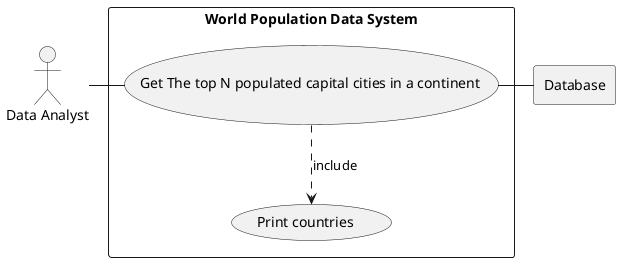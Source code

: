 @startuml

actor DA as "Data Analyst"

rectangle Database

rectangle "World Population Data System" {
    usecase UC1 as "Get The top N populated capital cities in a continent "

    usecase UCa as "Print countries  "

    DA - UC1
    UC1 ..> UCa : include
    UC1 - Database
}
@enduml